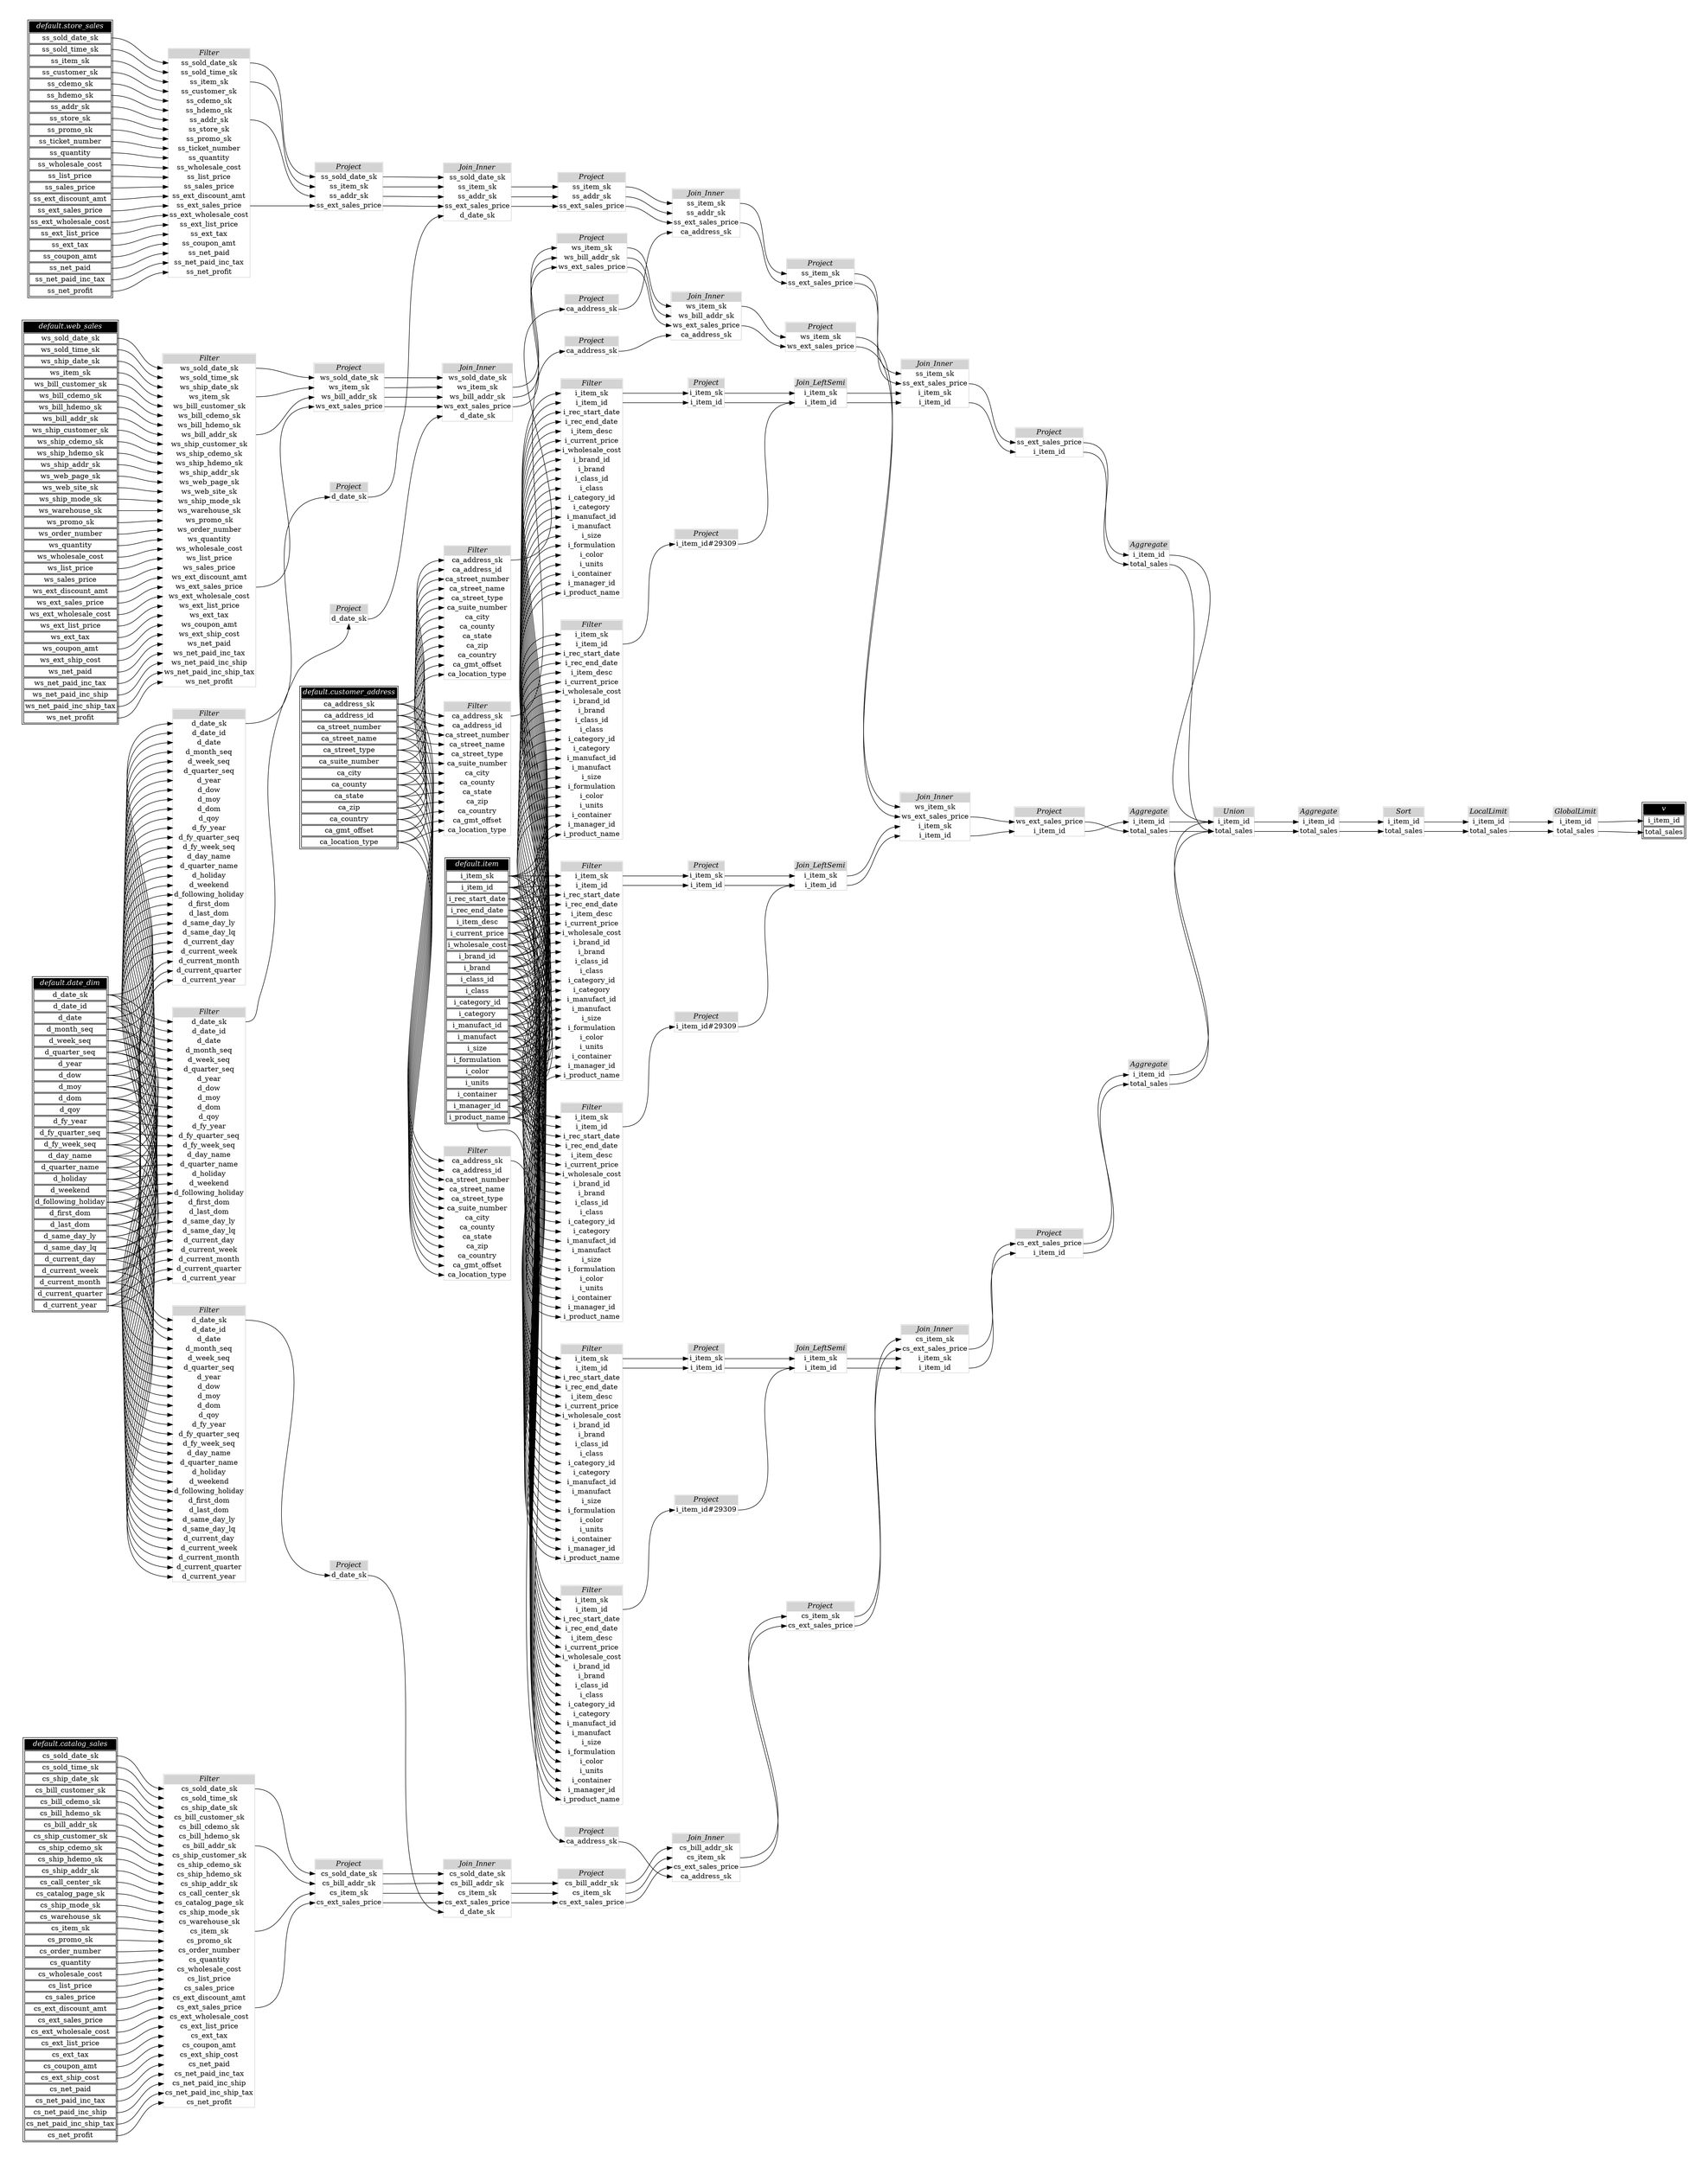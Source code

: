 // Automatically generated by TPCDSFlowTestSuite


digraph {
  graph [pad="0.5" nodesep="0.5" ranksep="1" fontname="Helvetica" rankdir=LR];
  node [shape=plaintext]

  
"Aggregate_3e6782c" [label=<
<table color="lightgray" border="1" cellborder="0" cellspacing="0">
  <tr><td bgcolor="lightgray" port="nodeName"><i>Aggregate</i></td></tr>
  <tr><td port="0">i_item_id</td></tr>
<tr><td port="1">total_sales</td></tr>
</table>>];
     

"Aggregate_5fe71e2" [label=<
<table color="lightgray" border="1" cellborder="0" cellspacing="0">
  <tr><td bgcolor="lightgray" port="nodeName"><i>Aggregate</i></td></tr>
  <tr><td port="0">i_item_id</td></tr>
<tr><td port="1">total_sales</td></tr>
</table>>];
     

"Aggregate_8492ecb" [label=<
<table color="lightgray" border="1" cellborder="0" cellspacing="0">
  <tr><td bgcolor="lightgray" port="nodeName"><i>Aggregate</i></td></tr>
  <tr><td port="0">i_item_id</td></tr>
<tr><td port="1">total_sales</td></tr>
</table>>];
     

"Aggregate_e4b1b98" [label=<
<table color="lightgray" border="1" cellborder="0" cellspacing="0">
  <tr><td bgcolor="lightgray" port="nodeName"><i>Aggregate</i></td></tr>
  <tr><td port="0">i_item_id</td></tr>
<tr><td port="1">total_sales</td></tr>
</table>>];
     

"Filter_0b232ff" [label=<
<table color="lightgray" border="1" cellborder="0" cellspacing="0">
  <tr><td bgcolor="lightgray" port="nodeName"><i>Filter</i></td></tr>
  <tr><td port="0">i_item_sk</td></tr>
<tr><td port="1">i_item_id</td></tr>
<tr><td port="2">i_rec_start_date</td></tr>
<tr><td port="3">i_rec_end_date</td></tr>
<tr><td port="4">i_item_desc</td></tr>
<tr><td port="5">i_current_price</td></tr>
<tr><td port="6">i_wholesale_cost</td></tr>
<tr><td port="7">i_brand_id</td></tr>
<tr><td port="8">i_brand</td></tr>
<tr><td port="9">i_class_id</td></tr>
<tr><td port="10">i_class</td></tr>
<tr><td port="11">i_category_id</td></tr>
<tr><td port="12">i_category</td></tr>
<tr><td port="13">i_manufact_id</td></tr>
<tr><td port="14">i_manufact</td></tr>
<tr><td port="15">i_size</td></tr>
<tr><td port="16">i_formulation</td></tr>
<tr><td port="17">i_color</td></tr>
<tr><td port="18">i_units</td></tr>
<tr><td port="19">i_container</td></tr>
<tr><td port="20">i_manager_id</td></tr>
<tr><td port="21">i_product_name</td></tr>
</table>>];
     

"Filter_340afe2" [label=<
<table color="lightgray" border="1" cellborder="0" cellspacing="0">
  <tr><td bgcolor="lightgray" port="nodeName"><i>Filter</i></td></tr>
  <tr><td port="0">ca_address_sk</td></tr>
<tr><td port="1">ca_address_id</td></tr>
<tr><td port="2">ca_street_number</td></tr>
<tr><td port="3">ca_street_name</td></tr>
<tr><td port="4">ca_street_type</td></tr>
<tr><td port="5">ca_suite_number</td></tr>
<tr><td port="6">ca_city</td></tr>
<tr><td port="7">ca_county</td></tr>
<tr><td port="8">ca_state</td></tr>
<tr><td port="9">ca_zip</td></tr>
<tr><td port="10">ca_country</td></tr>
<tr><td port="11">ca_gmt_offset</td></tr>
<tr><td port="12">ca_location_type</td></tr>
</table>>];
     

"Filter_361d083" [label=<
<table color="lightgray" border="1" cellborder="0" cellspacing="0">
  <tr><td bgcolor="lightgray" port="nodeName"><i>Filter</i></td></tr>
  <tr><td port="0">i_item_sk</td></tr>
<tr><td port="1">i_item_id</td></tr>
<tr><td port="2">i_rec_start_date</td></tr>
<tr><td port="3">i_rec_end_date</td></tr>
<tr><td port="4">i_item_desc</td></tr>
<tr><td port="5">i_current_price</td></tr>
<tr><td port="6">i_wholesale_cost</td></tr>
<tr><td port="7">i_brand_id</td></tr>
<tr><td port="8">i_brand</td></tr>
<tr><td port="9">i_class_id</td></tr>
<tr><td port="10">i_class</td></tr>
<tr><td port="11">i_category_id</td></tr>
<tr><td port="12">i_category</td></tr>
<tr><td port="13">i_manufact_id</td></tr>
<tr><td port="14">i_manufact</td></tr>
<tr><td port="15">i_size</td></tr>
<tr><td port="16">i_formulation</td></tr>
<tr><td port="17">i_color</td></tr>
<tr><td port="18">i_units</td></tr>
<tr><td port="19">i_container</td></tr>
<tr><td port="20">i_manager_id</td></tr>
<tr><td port="21">i_product_name</td></tr>
</table>>];
     

"Filter_3723d93" [label=<
<table color="lightgray" border="1" cellborder="0" cellspacing="0">
  <tr><td bgcolor="lightgray" port="nodeName"><i>Filter</i></td></tr>
  <tr><td port="0">d_date_sk</td></tr>
<tr><td port="1">d_date_id</td></tr>
<tr><td port="2">d_date</td></tr>
<tr><td port="3">d_month_seq</td></tr>
<tr><td port="4">d_week_seq</td></tr>
<tr><td port="5">d_quarter_seq</td></tr>
<tr><td port="6">d_year</td></tr>
<tr><td port="7">d_dow</td></tr>
<tr><td port="8">d_moy</td></tr>
<tr><td port="9">d_dom</td></tr>
<tr><td port="10">d_qoy</td></tr>
<tr><td port="11">d_fy_year</td></tr>
<tr><td port="12">d_fy_quarter_seq</td></tr>
<tr><td port="13">d_fy_week_seq</td></tr>
<tr><td port="14">d_day_name</td></tr>
<tr><td port="15">d_quarter_name</td></tr>
<tr><td port="16">d_holiday</td></tr>
<tr><td port="17">d_weekend</td></tr>
<tr><td port="18">d_following_holiday</td></tr>
<tr><td port="19">d_first_dom</td></tr>
<tr><td port="20">d_last_dom</td></tr>
<tr><td port="21">d_same_day_ly</td></tr>
<tr><td port="22">d_same_day_lq</td></tr>
<tr><td port="23">d_current_day</td></tr>
<tr><td port="24">d_current_week</td></tr>
<tr><td port="25">d_current_month</td></tr>
<tr><td port="26">d_current_quarter</td></tr>
<tr><td port="27">d_current_year</td></tr>
</table>>];
     

"Filter_501f254" [label=<
<table color="lightgray" border="1" cellborder="0" cellspacing="0">
  <tr><td bgcolor="lightgray" port="nodeName"><i>Filter</i></td></tr>
  <tr><td port="0">ws_sold_date_sk</td></tr>
<tr><td port="1">ws_sold_time_sk</td></tr>
<tr><td port="2">ws_ship_date_sk</td></tr>
<tr><td port="3">ws_item_sk</td></tr>
<tr><td port="4">ws_bill_customer_sk</td></tr>
<tr><td port="5">ws_bill_cdemo_sk</td></tr>
<tr><td port="6">ws_bill_hdemo_sk</td></tr>
<tr><td port="7">ws_bill_addr_sk</td></tr>
<tr><td port="8">ws_ship_customer_sk</td></tr>
<tr><td port="9">ws_ship_cdemo_sk</td></tr>
<tr><td port="10">ws_ship_hdemo_sk</td></tr>
<tr><td port="11">ws_ship_addr_sk</td></tr>
<tr><td port="12">ws_web_page_sk</td></tr>
<tr><td port="13">ws_web_site_sk</td></tr>
<tr><td port="14">ws_ship_mode_sk</td></tr>
<tr><td port="15">ws_warehouse_sk</td></tr>
<tr><td port="16">ws_promo_sk</td></tr>
<tr><td port="17">ws_order_number</td></tr>
<tr><td port="18">ws_quantity</td></tr>
<tr><td port="19">ws_wholesale_cost</td></tr>
<tr><td port="20">ws_list_price</td></tr>
<tr><td port="21">ws_sales_price</td></tr>
<tr><td port="22">ws_ext_discount_amt</td></tr>
<tr><td port="23">ws_ext_sales_price</td></tr>
<tr><td port="24">ws_ext_wholesale_cost</td></tr>
<tr><td port="25">ws_ext_list_price</td></tr>
<tr><td port="26">ws_ext_tax</td></tr>
<tr><td port="27">ws_coupon_amt</td></tr>
<tr><td port="28">ws_ext_ship_cost</td></tr>
<tr><td port="29">ws_net_paid</td></tr>
<tr><td port="30">ws_net_paid_inc_tax</td></tr>
<tr><td port="31">ws_net_paid_inc_ship</td></tr>
<tr><td port="32">ws_net_paid_inc_ship_tax</td></tr>
<tr><td port="33">ws_net_profit</td></tr>
</table>>];
     

"Filter_5dfa9bc" [label=<
<table color="lightgray" border="1" cellborder="0" cellspacing="0">
  <tr><td bgcolor="lightgray" port="nodeName"><i>Filter</i></td></tr>
  <tr><td port="0">i_item_sk</td></tr>
<tr><td port="1">i_item_id</td></tr>
<tr><td port="2">i_rec_start_date</td></tr>
<tr><td port="3">i_rec_end_date</td></tr>
<tr><td port="4">i_item_desc</td></tr>
<tr><td port="5">i_current_price</td></tr>
<tr><td port="6">i_wholesale_cost</td></tr>
<tr><td port="7">i_brand_id</td></tr>
<tr><td port="8">i_brand</td></tr>
<tr><td port="9">i_class_id</td></tr>
<tr><td port="10">i_class</td></tr>
<tr><td port="11">i_category_id</td></tr>
<tr><td port="12">i_category</td></tr>
<tr><td port="13">i_manufact_id</td></tr>
<tr><td port="14">i_manufact</td></tr>
<tr><td port="15">i_size</td></tr>
<tr><td port="16">i_formulation</td></tr>
<tr><td port="17">i_color</td></tr>
<tr><td port="18">i_units</td></tr>
<tr><td port="19">i_container</td></tr>
<tr><td port="20">i_manager_id</td></tr>
<tr><td port="21">i_product_name</td></tr>
</table>>];
     

"Filter_76ac7cc" [label=<
<table color="lightgray" border="1" cellborder="0" cellspacing="0">
  <tr><td bgcolor="lightgray" port="nodeName"><i>Filter</i></td></tr>
  <tr><td port="0">i_item_sk</td></tr>
<tr><td port="1">i_item_id</td></tr>
<tr><td port="2">i_rec_start_date</td></tr>
<tr><td port="3">i_rec_end_date</td></tr>
<tr><td port="4">i_item_desc</td></tr>
<tr><td port="5">i_current_price</td></tr>
<tr><td port="6">i_wholesale_cost</td></tr>
<tr><td port="7">i_brand_id</td></tr>
<tr><td port="8">i_brand</td></tr>
<tr><td port="9">i_class_id</td></tr>
<tr><td port="10">i_class</td></tr>
<tr><td port="11">i_category_id</td></tr>
<tr><td port="12">i_category</td></tr>
<tr><td port="13">i_manufact_id</td></tr>
<tr><td port="14">i_manufact</td></tr>
<tr><td port="15">i_size</td></tr>
<tr><td port="16">i_formulation</td></tr>
<tr><td port="17">i_color</td></tr>
<tr><td port="18">i_units</td></tr>
<tr><td port="19">i_container</td></tr>
<tr><td port="20">i_manager_id</td></tr>
<tr><td port="21">i_product_name</td></tr>
</table>>];
     

"Filter_8d9fb6b" [label=<
<table color="lightgray" border="1" cellborder="0" cellspacing="0">
  <tr><td bgcolor="lightgray" port="nodeName"><i>Filter</i></td></tr>
  <tr><td port="0">i_item_sk</td></tr>
<tr><td port="1">i_item_id</td></tr>
<tr><td port="2">i_rec_start_date</td></tr>
<tr><td port="3">i_rec_end_date</td></tr>
<tr><td port="4">i_item_desc</td></tr>
<tr><td port="5">i_current_price</td></tr>
<tr><td port="6">i_wholesale_cost</td></tr>
<tr><td port="7">i_brand_id</td></tr>
<tr><td port="8">i_brand</td></tr>
<tr><td port="9">i_class_id</td></tr>
<tr><td port="10">i_class</td></tr>
<tr><td port="11">i_category_id</td></tr>
<tr><td port="12">i_category</td></tr>
<tr><td port="13">i_manufact_id</td></tr>
<tr><td port="14">i_manufact</td></tr>
<tr><td port="15">i_size</td></tr>
<tr><td port="16">i_formulation</td></tr>
<tr><td port="17">i_color</td></tr>
<tr><td port="18">i_units</td></tr>
<tr><td port="19">i_container</td></tr>
<tr><td port="20">i_manager_id</td></tr>
<tr><td port="21">i_product_name</td></tr>
</table>>];
     

"Filter_973b875" [label=<
<table color="lightgray" border="1" cellborder="0" cellspacing="0">
  <tr><td bgcolor="lightgray" port="nodeName"><i>Filter</i></td></tr>
  <tr><td port="0">ca_address_sk</td></tr>
<tr><td port="1">ca_address_id</td></tr>
<tr><td port="2">ca_street_number</td></tr>
<tr><td port="3">ca_street_name</td></tr>
<tr><td port="4">ca_street_type</td></tr>
<tr><td port="5">ca_suite_number</td></tr>
<tr><td port="6">ca_city</td></tr>
<tr><td port="7">ca_county</td></tr>
<tr><td port="8">ca_state</td></tr>
<tr><td port="9">ca_zip</td></tr>
<tr><td port="10">ca_country</td></tr>
<tr><td port="11">ca_gmt_offset</td></tr>
<tr><td port="12">ca_location_type</td></tr>
</table>>];
     

"Filter_af44248" [label=<
<table color="lightgray" border="1" cellborder="0" cellspacing="0">
  <tr><td bgcolor="lightgray" port="nodeName"><i>Filter</i></td></tr>
  <tr><td port="0">ss_sold_date_sk</td></tr>
<tr><td port="1">ss_sold_time_sk</td></tr>
<tr><td port="2">ss_item_sk</td></tr>
<tr><td port="3">ss_customer_sk</td></tr>
<tr><td port="4">ss_cdemo_sk</td></tr>
<tr><td port="5">ss_hdemo_sk</td></tr>
<tr><td port="6">ss_addr_sk</td></tr>
<tr><td port="7">ss_store_sk</td></tr>
<tr><td port="8">ss_promo_sk</td></tr>
<tr><td port="9">ss_ticket_number</td></tr>
<tr><td port="10">ss_quantity</td></tr>
<tr><td port="11">ss_wholesale_cost</td></tr>
<tr><td port="12">ss_list_price</td></tr>
<tr><td port="13">ss_sales_price</td></tr>
<tr><td port="14">ss_ext_discount_amt</td></tr>
<tr><td port="15">ss_ext_sales_price</td></tr>
<tr><td port="16">ss_ext_wholesale_cost</td></tr>
<tr><td port="17">ss_ext_list_price</td></tr>
<tr><td port="18">ss_ext_tax</td></tr>
<tr><td port="19">ss_coupon_amt</td></tr>
<tr><td port="20">ss_net_paid</td></tr>
<tr><td port="21">ss_net_paid_inc_tax</td></tr>
<tr><td port="22">ss_net_profit</td></tr>
</table>>];
     

"Filter_b1cf0d9" [label=<
<table color="lightgray" border="1" cellborder="0" cellspacing="0">
  <tr><td bgcolor="lightgray" port="nodeName"><i>Filter</i></td></tr>
  <tr><td port="0">cs_sold_date_sk</td></tr>
<tr><td port="1">cs_sold_time_sk</td></tr>
<tr><td port="2">cs_ship_date_sk</td></tr>
<tr><td port="3">cs_bill_customer_sk</td></tr>
<tr><td port="4">cs_bill_cdemo_sk</td></tr>
<tr><td port="5">cs_bill_hdemo_sk</td></tr>
<tr><td port="6">cs_bill_addr_sk</td></tr>
<tr><td port="7">cs_ship_customer_sk</td></tr>
<tr><td port="8">cs_ship_cdemo_sk</td></tr>
<tr><td port="9">cs_ship_hdemo_sk</td></tr>
<tr><td port="10">cs_ship_addr_sk</td></tr>
<tr><td port="11">cs_call_center_sk</td></tr>
<tr><td port="12">cs_catalog_page_sk</td></tr>
<tr><td port="13">cs_ship_mode_sk</td></tr>
<tr><td port="14">cs_warehouse_sk</td></tr>
<tr><td port="15">cs_item_sk</td></tr>
<tr><td port="16">cs_promo_sk</td></tr>
<tr><td port="17">cs_order_number</td></tr>
<tr><td port="18">cs_quantity</td></tr>
<tr><td port="19">cs_wholesale_cost</td></tr>
<tr><td port="20">cs_list_price</td></tr>
<tr><td port="21">cs_sales_price</td></tr>
<tr><td port="22">cs_ext_discount_amt</td></tr>
<tr><td port="23">cs_ext_sales_price</td></tr>
<tr><td port="24">cs_ext_wholesale_cost</td></tr>
<tr><td port="25">cs_ext_list_price</td></tr>
<tr><td port="26">cs_ext_tax</td></tr>
<tr><td port="27">cs_coupon_amt</td></tr>
<tr><td port="28">cs_ext_ship_cost</td></tr>
<tr><td port="29">cs_net_paid</td></tr>
<tr><td port="30">cs_net_paid_inc_tax</td></tr>
<tr><td port="31">cs_net_paid_inc_ship</td></tr>
<tr><td port="32">cs_net_paid_inc_ship_tax</td></tr>
<tr><td port="33">cs_net_profit</td></tr>
</table>>];
     

"Filter_b4eff20" [label=<
<table color="lightgray" border="1" cellborder="0" cellspacing="0">
  <tr><td bgcolor="lightgray" port="nodeName"><i>Filter</i></td></tr>
  <tr><td port="0">d_date_sk</td></tr>
<tr><td port="1">d_date_id</td></tr>
<tr><td port="2">d_date</td></tr>
<tr><td port="3">d_month_seq</td></tr>
<tr><td port="4">d_week_seq</td></tr>
<tr><td port="5">d_quarter_seq</td></tr>
<tr><td port="6">d_year</td></tr>
<tr><td port="7">d_dow</td></tr>
<tr><td port="8">d_moy</td></tr>
<tr><td port="9">d_dom</td></tr>
<tr><td port="10">d_qoy</td></tr>
<tr><td port="11">d_fy_year</td></tr>
<tr><td port="12">d_fy_quarter_seq</td></tr>
<tr><td port="13">d_fy_week_seq</td></tr>
<tr><td port="14">d_day_name</td></tr>
<tr><td port="15">d_quarter_name</td></tr>
<tr><td port="16">d_holiday</td></tr>
<tr><td port="17">d_weekend</td></tr>
<tr><td port="18">d_following_holiday</td></tr>
<tr><td port="19">d_first_dom</td></tr>
<tr><td port="20">d_last_dom</td></tr>
<tr><td port="21">d_same_day_ly</td></tr>
<tr><td port="22">d_same_day_lq</td></tr>
<tr><td port="23">d_current_day</td></tr>
<tr><td port="24">d_current_week</td></tr>
<tr><td port="25">d_current_month</td></tr>
<tr><td port="26">d_current_quarter</td></tr>
<tr><td port="27">d_current_year</td></tr>
</table>>];
     

"Filter_bea75a8" [label=<
<table color="lightgray" border="1" cellborder="0" cellspacing="0">
  <tr><td bgcolor="lightgray" port="nodeName"><i>Filter</i></td></tr>
  <tr><td port="0">d_date_sk</td></tr>
<tr><td port="1">d_date_id</td></tr>
<tr><td port="2">d_date</td></tr>
<tr><td port="3">d_month_seq</td></tr>
<tr><td port="4">d_week_seq</td></tr>
<tr><td port="5">d_quarter_seq</td></tr>
<tr><td port="6">d_year</td></tr>
<tr><td port="7">d_dow</td></tr>
<tr><td port="8">d_moy</td></tr>
<tr><td port="9">d_dom</td></tr>
<tr><td port="10">d_qoy</td></tr>
<tr><td port="11">d_fy_year</td></tr>
<tr><td port="12">d_fy_quarter_seq</td></tr>
<tr><td port="13">d_fy_week_seq</td></tr>
<tr><td port="14">d_day_name</td></tr>
<tr><td port="15">d_quarter_name</td></tr>
<tr><td port="16">d_holiday</td></tr>
<tr><td port="17">d_weekend</td></tr>
<tr><td port="18">d_following_holiday</td></tr>
<tr><td port="19">d_first_dom</td></tr>
<tr><td port="20">d_last_dom</td></tr>
<tr><td port="21">d_same_day_ly</td></tr>
<tr><td port="22">d_same_day_lq</td></tr>
<tr><td port="23">d_current_day</td></tr>
<tr><td port="24">d_current_week</td></tr>
<tr><td port="25">d_current_month</td></tr>
<tr><td port="26">d_current_quarter</td></tr>
<tr><td port="27">d_current_year</td></tr>
</table>>];
     

"Filter_c57c016" [label=<
<table color="lightgray" border="1" cellborder="0" cellspacing="0">
  <tr><td bgcolor="lightgray" port="nodeName"><i>Filter</i></td></tr>
  <tr><td port="0">ca_address_sk</td></tr>
<tr><td port="1">ca_address_id</td></tr>
<tr><td port="2">ca_street_number</td></tr>
<tr><td port="3">ca_street_name</td></tr>
<tr><td port="4">ca_street_type</td></tr>
<tr><td port="5">ca_suite_number</td></tr>
<tr><td port="6">ca_city</td></tr>
<tr><td port="7">ca_county</td></tr>
<tr><td port="8">ca_state</td></tr>
<tr><td port="9">ca_zip</td></tr>
<tr><td port="10">ca_country</td></tr>
<tr><td port="11">ca_gmt_offset</td></tr>
<tr><td port="12">ca_location_type</td></tr>
</table>>];
     

"Filter_f964a7c" [label=<
<table color="lightgray" border="1" cellborder="0" cellspacing="0">
  <tr><td bgcolor="lightgray" port="nodeName"><i>Filter</i></td></tr>
  <tr><td port="0">i_item_sk</td></tr>
<tr><td port="1">i_item_id</td></tr>
<tr><td port="2">i_rec_start_date</td></tr>
<tr><td port="3">i_rec_end_date</td></tr>
<tr><td port="4">i_item_desc</td></tr>
<tr><td port="5">i_current_price</td></tr>
<tr><td port="6">i_wholesale_cost</td></tr>
<tr><td port="7">i_brand_id</td></tr>
<tr><td port="8">i_brand</td></tr>
<tr><td port="9">i_class_id</td></tr>
<tr><td port="10">i_class</td></tr>
<tr><td port="11">i_category_id</td></tr>
<tr><td port="12">i_category</td></tr>
<tr><td port="13">i_manufact_id</td></tr>
<tr><td port="14">i_manufact</td></tr>
<tr><td port="15">i_size</td></tr>
<tr><td port="16">i_formulation</td></tr>
<tr><td port="17">i_color</td></tr>
<tr><td port="18">i_units</td></tr>
<tr><td port="19">i_container</td></tr>
<tr><td port="20">i_manager_id</td></tr>
<tr><td port="21">i_product_name</td></tr>
</table>>];
     

"GlobalLimit_5aeacba" [label=<
<table color="lightgray" border="1" cellborder="0" cellspacing="0">
  <tr><td bgcolor="lightgray" port="nodeName"><i>GlobalLimit</i></td></tr>
  <tr><td port="0">i_item_id</td></tr>
<tr><td port="1">total_sales</td></tr>
</table>>];
     

"Join_Inner_2c212dd" [label=<
<table color="lightgray" border="1" cellborder="0" cellspacing="0">
  <tr><td bgcolor="lightgray" port="nodeName"><i>Join_Inner</i></td></tr>
  <tr><td port="0">cs_item_sk</td></tr>
<tr><td port="1">cs_ext_sales_price</td></tr>
<tr><td port="2">i_item_sk</td></tr>
<tr><td port="3">i_item_id</td></tr>
</table>>];
     

"Join_Inner_37515ba" [label=<
<table color="lightgray" border="1" cellborder="0" cellspacing="0">
  <tr><td bgcolor="lightgray" port="nodeName"><i>Join_Inner</i></td></tr>
  <tr><td port="0">ss_item_sk</td></tr>
<tr><td port="1">ss_addr_sk</td></tr>
<tr><td port="2">ss_ext_sales_price</td></tr>
<tr><td port="3">ca_address_sk</td></tr>
</table>>];
     

"Join_Inner_50b1722" [label=<
<table color="lightgray" border="1" cellborder="0" cellspacing="0">
  <tr><td bgcolor="lightgray" port="nodeName"><i>Join_Inner</i></td></tr>
  <tr><td port="0">ws_item_sk</td></tr>
<tr><td port="1">ws_bill_addr_sk</td></tr>
<tr><td port="2">ws_ext_sales_price</td></tr>
<tr><td port="3">ca_address_sk</td></tr>
</table>>];
     

"Join_Inner_87d19c5" [label=<
<table color="lightgray" border="1" cellborder="0" cellspacing="0">
  <tr><td bgcolor="lightgray" port="nodeName"><i>Join_Inner</i></td></tr>
  <tr><td port="0">ss_sold_date_sk</td></tr>
<tr><td port="1">ss_item_sk</td></tr>
<tr><td port="2">ss_addr_sk</td></tr>
<tr><td port="3">ss_ext_sales_price</td></tr>
<tr><td port="4">d_date_sk</td></tr>
</table>>];
     

"Join_Inner_89daf95" [label=<
<table color="lightgray" border="1" cellborder="0" cellspacing="0">
  <tr><td bgcolor="lightgray" port="nodeName"><i>Join_Inner</i></td></tr>
  <tr><td port="0">cs_bill_addr_sk</td></tr>
<tr><td port="1">cs_item_sk</td></tr>
<tr><td port="2">cs_ext_sales_price</td></tr>
<tr><td port="3">ca_address_sk</td></tr>
</table>>];
     

"Join_Inner_a818f66" [label=<
<table color="lightgray" border="1" cellborder="0" cellspacing="0">
  <tr><td bgcolor="lightgray" port="nodeName"><i>Join_Inner</i></td></tr>
  <tr><td port="0">ss_item_sk</td></tr>
<tr><td port="1">ss_ext_sales_price</td></tr>
<tr><td port="2">i_item_sk</td></tr>
<tr><td port="3">i_item_id</td></tr>
</table>>];
     

"Join_Inner_b42e6ad" [label=<
<table color="lightgray" border="1" cellborder="0" cellspacing="0">
  <tr><td bgcolor="lightgray" port="nodeName"><i>Join_Inner</i></td></tr>
  <tr><td port="0">ws_item_sk</td></tr>
<tr><td port="1">ws_ext_sales_price</td></tr>
<tr><td port="2">i_item_sk</td></tr>
<tr><td port="3">i_item_id</td></tr>
</table>>];
     

"Join_Inner_df7e879" [label=<
<table color="lightgray" border="1" cellborder="0" cellspacing="0">
  <tr><td bgcolor="lightgray" port="nodeName"><i>Join_Inner</i></td></tr>
  <tr><td port="0">cs_sold_date_sk</td></tr>
<tr><td port="1">cs_bill_addr_sk</td></tr>
<tr><td port="2">cs_item_sk</td></tr>
<tr><td port="3">cs_ext_sales_price</td></tr>
<tr><td port="4">d_date_sk</td></tr>
</table>>];
     

"Join_Inner_fb43cd7" [label=<
<table color="lightgray" border="1" cellborder="0" cellspacing="0">
  <tr><td bgcolor="lightgray" port="nodeName"><i>Join_Inner</i></td></tr>
  <tr><td port="0">ws_sold_date_sk</td></tr>
<tr><td port="1">ws_item_sk</td></tr>
<tr><td port="2">ws_bill_addr_sk</td></tr>
<tr><td port="3">ws_ext_sales_price</td></tr>
<tr><td port="4">d_date_sk</td></tr>
</table>>];
     

"Join_LeftSemi_74d244a" [label=<
<table color="lightgray" border="1" cellborder="0" cellspacing="0">
  <tr><td bgcolor="lightgray" port="nodeName"><i>Join_LeftSemi</i></td></tr>
  <tr><td port="0">i_item_sk</td></tr>
<tr><td port="1">i_item_id</td></tr>
</table>>];
     

"Join_LeftSemi_c33e918" [label=<
<table color="lightgray" border="1" cellborder="0" cellspacing="0">
  <tr><td bgcolor="lightgray" port="nodeName"><i>Join_LeftSemi</i></td></tr>
  <tr><td port="0">i_item_sk</td></tr>
<tr><td port="1">i_item_id</td></tr>
</table>>];
     

"Join_LeftSemi_d36687c" [label=<
<table color="lightgray" border="1" cellborder="0" cellspacing="0">
  <tr><td bgcolor="lightgray" port="nodeName"><i>Join_LeftSemi</i></td></tr>
  <tr><td port="0">i_item_sk</td></tr>
<tr><td port="1">i_item_id</td></tr>
</table>>];
     

"LocalLimit_8727c8f" [label=<
<table color="lightgray" border="1" cellborder="0" cellspacing="0">
  <tr><td bgcolor="lightgray" port="nodeName"><i>LocalLimit</i></td></tr>
  <tr><td port="0">i_item_id</td></tr>
<tr><td port="1">total_sales</td></tr>
</table>>];
     

"Project_11d5181" [label=<
<table color="lightgray" border="1" cellborder="0" cellspacing="0">
  <tr><td bgcolor="lightgray" port="nodeName"><i>Project</i></td></tr>
  <tr><td port="0">ca_address_sk</td></tr>
</table>>];
     

"Project_17fb0a9" [label=<
<table color="lightgray" border="1" cellborder="0" cellspacing="0">
  <tr><td bgcolor="lightgray" port="nodeName"><i>Project</i></td></tr>
  <tr><td port="0">cs_ext_sales_price</td></tr>
<tr><td port="1">i_item_id</td></tr>
</table>>];
     

"Project_1f3789d" [label=<
<table color="lightgray" border="1" cellborder="0" cellspacing="0">
  <tr><td bgcolor="lightgray" port="nodeName"><i>Project</i></td></tr>
  <tr><td port="0">ws_ext_sales_price</td></tr>
<tr><td port="1">i_item_id</td></tr>
</table>>];
     

"Project_2d2911c" [label=<
<table color="lightgray" border="1" cellborder="0" cellspacing="0">
  <tr><td bgcolor="lightgray" port="nodeName"><i>Project</i></td></tr>
  <tr><td port="0">i_item_sk</td></tr>
<tr><td port="1">i_item_id</td></tr>
</table>>];
     

"Project_2e7ca23" [label=<
<table color="lightgray" border="1" cellborder="0" cellspacing="0">
  <tr><td bgcolor="lightgray" port="nodeName"><i>Project</i></td></tr>
  <tr><td port="0">i_item_sk</td></tr>
<tr><td port="1">i_item_id</td></tr>
</table>>];
     

"Project_3de1db2" [label=<
<table color="lightgray" border="1" cellborder="0" cellspacing="0">
  <tr><td bgcolor="lightgray" port="nodeName"><i>Project</i></td></tr>
  <tr><td port="0">d_date_sk</td></tr>
</table>>];
     

"Project_48ea4d6" [label=<
<table color="lightgray" border="1" cellborder="0" cellspacing="0">
  <tr><td bgcolor="lightgray" port="nodeName"><i>Project</i></td></tr>
  <tr><td port="0">i_item_id#29309</td></tr>
</table>>];
     

"Project_510a4cc" [label=<
<table color="lightgray" border="1" cellborder="0" cellspacing="0">
  <tr><td bgcolor="lightgray" port="nodeName"><i>Project</i></td></tr>
  <tr><td port="0">cs_item_sk</td></tr>
<tr><td port="1">cs_ext_sales_price</td></tr>
</table>>];
     

"Project_77fa04e" [label=<
<table color="lightgray" border="1" cellborder="0" cellspacing="0">
  <tr><td bgcolor="lightgray" port="nodeName"><i>Project</i></td></tr>
  <tr><td port="0">ss_item_sk</td></tr>
<tr><td port="1">ss_ext_sales_price</td></tr>
</table>>];
     

"Project_82a1b73" [label=<
<table color="lightgray" border="1" cellborder="0" cellspacing="0">
  <tr><td bgcolor="lightgray" port="nodeName"><i>Project</i></td></tr>
  <tr><td port="0">ws_item_sk</td></tr>
<tr><td port="1">ws_bill_addr_sk</td></tr>
<tr><td port="2">ws_ext_sales_price</td></tr>
</table>>];
     

"Project_8c4f934" [label=<
<table color="lightgray" border="1" cellborder="0" cellspacing="0">
  <tr><td bgcolor="lightgray" port="nodeName"><i>Project</i></td></tr>
  <tr><td port="0">cs_sold_date_sk</td></tr>
<tr><td port="1">cs_bill_addr_sk</td></tr>
<tr><td port="2">cs_item_sk</td></tr>
<tr><td port="3">cs_ext_sales_price</td></tr>
</table>>];
     

"Project_8fb5b4e" [label=<
<table color="lightgray" border="1" cellborder="0" cellspacing="0">
  <tr><td bgcolor="lightgray" port="nodeName"><i>Project</i></td></tr>
  <tr><td port="0">ca_address_sk</td></tr>
</table>>];
     

"Project_9c147ed" [label=<
<table color="lightgray" border="1" cellborder="0" cellspacing="0">
  <tr><td bgcolor="lightgray" port="nodeName"><i>Project</i></td></tr>
  <tr><td port="0">i_item_sk</td></tr>
<tr><td port="1">i_item_id</td></tr>
</table>>];
     

"Project_a7f4ad0" [label=<
<table color="lightgray" border="1" cellborder="0" cellspacing="0">
  <tr><td bgcolor="lightgray" port="nodeName"><i>Project</i></td></tr>
  <tr><td port="0">i_item_id#29309</td></tr>
</table>>];
     

"Project_aa9cf65" [label=<
<table color="lightgray" border="1" cellborder="0" cellspacing="0">
  <tr><td bgcolor="lightgray" port="nodeName"><i>Project</i></td></tr>
  <tr><td port="0">i_item_id#29309</td></tr>
</table>>];
     

"Project_b0d9785" [label=<
<table color="lightgray" border="1" cellborder="0" cellspacing="0">
  <tr><td bgcolor="lightgray" port="nodeName"><i>Project</i></td></tr>
  <tr><td port="0">ws_sold_date_sk</td></tr>
<tr><td port="1">ws_item_sk</td></tr>
<tr><td port="2">ws_bill_addr_sk</td></tr>
<tr><td port="3">ws_ext_sales_price</td></tr>
</table>>];
     

"Project_c531f70" [label=<
<table color="lightgray" border="1" cellborder="0" cellspacing="0">
  <tr><td bgcolor="lightgray" port="nodeName"><i>Project</i></td></tr>
  <tr><td port="0">ss_ext_sales_price</td></tr>
<tr><td port="1">i_item_id</td></tr>
</table>>];
     

"Project_c8c1006" [label=<
<table color="lightgray" border="1" cellborder="0" cellspacing="0">
  <tr><td bgcolor="lightgray" port="nodeName"><i>Project</i></td></tr>
  <tr><td port="0">ss_item_sk</td></tr>
<tr><td port="1">ss_addr_sk</td></tr>
<tr><td port="2">ss_ext_sales_price</td></tr>
</table>>];
     

"Project_d6a4764" [label=<
<table color="lightgray" border="1" cellborder="0" cellspacing="0">
  <tr><td bgcolor="lightgray" port="nodeName"><i>Project</i></td></tr>
  <tr><td port="0">cs_bill_addr_sk</td></tr>
<tr><td port="1">cs_item_sk</td></tr>
<tr><td port="2">cs_ext_sales_price</td></tr>
</table>>];
     

"Project_e1f6801" [label=<
<table color="lightgray" border="1" cellborder="0" cellspacing="0">
  <tr><td bgcolor="lightgray" port="nodeName"><i>Project</i></td></tr>
  <tr><td port="0">ws_item_sk</td></tr>
<tr><td port="1">ws_ext_sales_price</td></tr>
</table>>];
     

"Project_e720acc" [label=<
<table color="lightgray" border="1" cellborder="0" cellspacing="0">
  <tr><td bgcolor="lightgray" port="nodeName"><i>Project</i></td></tr>
  <tr><td port="0">d_date_sk</td></tr>
</table>>];
     

"Project_eb9d470" [label=<
<table color="lightgray" border="1" cellborder="0" cellspacing="0">
  <tr><td bgcolor="lightgray" port="nodeName"><i>Project</i></td></tr>
  <tr><td port="0">ca_address_sk</td></tr>
</table>>];
     

"Project_f0767b6" [label=<
<table color="lightgray" border="1" cellborder="0" cellspacing="0">
  <tr><td bgcolor="lightgray" port="nodeName"><i>Project</i></td></tr>
  <tr><td port="0">ss_sold_date_sk</td></tr>
<tr><td port="1">ss_item_sk</td></tr>
<tr><td port="2">ss_addr_sk</td></tr>
<tr><td port="3">ss_ext_sales_price</td></tr>
</table>>];
     

"Project_f40ea3e" [label=<
<table color="lightgray" border="1" cellborder="0" cellspacing="0">
  <tr><td bgcolor="lightgray" port="nodeName"><i>Project</i></td></tr>
  <tr><td port="0">d_date_sk</td></tr>
</table>>];
     

"Sort_73373e5" [label=<
<table color="lightgray" border="1" cellborder="0" cellspacing="0">
  <tr><td bgcolor="lightgray" port="nodeName"><i>Sort</i></td></tr>
  <tr><td port="0">i_item_id</td></tr>
<tr><td port="1">total_sales</td></tr>
</table>>];
     

"Union_0593931" [label=<
<table color="lightgray" border="1" cellborder="0" cellspacing="0">
  <tr><td bgcolor="lightgray" port="nodeName"><i>Union</i></td></tr>
  <tr><td port="0">i_item_id</td></tr>
<tr><td port="1">total_sales</td></tr>
</table>>];
     

"default.catalog_sales" [color="black" label=<
<table>
  <tr><td bgcolor="black" port="nodeName"><i><font color="white">default.catalog_sales</font></i></td></tr>
  <tr><td port="0">cs_sold_date_sk</td></tr>
<tr><td port="1">cs_sold_time_sk</td></tr>
<tr><td port="2">cs_ship_date_sk</td></tr>
<tr><td port="3">cs_bill_customer_sk</td></tr>
<tr><td port="4">cs_bill_cdemo_sk</td></tr>
<tr><td port="5">cs_bill_hdemo_sk</td></tr>
<tr><td port="6">cs_bill_addr_sk</td></tr>
<tr><td port="7">cs_ship_customer_sk</td></tr>
<tr><td port="8">cs_ship_cdemo_sk</td></tr>
<tr><td port="9">cs_ship_hdemo_sk</td></tr>
<tr><td port="10">cs_ship_addr_sk</td></tr>
<tr><td port="11">cs_call_center_sk</td></tr>
<tr><td port="12">cs_catalog_page_sk</td></tr>
<tr><td port="13">cs_ship_mode_sk</td></tr>
<tr><td port="14">cs_warehouse_sk</td></tr>
<tr><td port="15">cs_item_sk</td></tr>
<tr><td port="16">cs_promo_sk</td></tr>
<tr><td port="17">cs_order_number</td></tr>
<tr><td port="18">cs_quantity</td></tr>
<tr><td port="19">cs_wholesale_cost</td></tr>
<tr><td port="20">cs_list_price</td></tr>
<tr><td port="21">cs_sales_price</td></tr>
<tr><td port="22">cs_ext_discount_amt</td></tr>
<tr><td port="23">cs_ext_sales_price</td></tr>
<tr><td port="24">cs_ext_wholesale_cost</td></tr>
<tr><td port="25">cs_ext_list_price</td></tr>
<tr><td port="26">cs_ext_tax</td></tr>
<tr><td port="27">cs_coupon_amt</td></tr>
<tr><td port="28">cs_ext_ship_cost</td></tr>
<tr><td port="29">cs_net_paid</td></tr>
<tr><td port="30">cs_net_paid_inc_tax</td></tr>
<tr><td port="31">cs_net_paid_inc_ship</td></tr>
<tr><td port="32">cs_net_paid_inc_ship_tax</td></tr>
<tr><td port="33">cs_net_profit</td></tr>
</table>>];
     

"default.customer_address" [color="black" label=<
<table>
  <tr><td bgcolor="black" port="nodeName"><i><font color="white">default.customer_address</font></i></td></tr>
  <tr><td port="0">ca_address_sk</td></tr>
<tr><td port="1">ca_address_id</td></tr>
<tr><td port="2">ca_street_number</td></tr>
<tr><td port="3">ca_street_name</td></tr>
<tr><td port="4">ca_street_type</td></tr>
<tr><td port="5">ca_suite_number</td></tr>
<tr><td port="6">ca_city</td></tr>
<tr><td port="7">ca_county</td></tr>
<tr><td port="8">ca_state</td></tr>
<tr><td port="9">ca_zip</td></tr>
<tr><td port="10">ca_country</td></tr>
<tr><td port="11">ca_gmt_offset</td></tr>
<tr><td port="12">ca_location_type</td></tr>
</table>>];
     

"default.date_dim" [color="black" label=<
<table>
  <tr><td bgcolor="black" port="nodeName"><i><font color="white">default.date_dim</font></i></td></tr>
  <tr><td port="0">d_date_sk</td></tr>
<tr><td port="1">d_date_id</td></tr>
<tr><td port="2">d_date</td></tr>
<tr><td port="3">d_month_seq</td></tr>
<tr><td port="4">d_week_seq</td></tr>
<tr><td port="5">d_quarter_seq</td></tr>
<tr><td port="6">d_year</td></tr>
<tr><td port="7">d_dow</td></tr>
<tr><td port="8">d_moy</td></tr>
<tr><td port="9">d_dom</td></tr>
<tr><td port="10">d_qoy</td></tr>
<tr><td port="11">d_fy_year</td></tr>
<tr><td port="12">d_fy_quarter_seq</td></tr>
<tr><td port="13">d_fy_week_seq</td></tr>
<tr><td port="14">d_day_name</td></tr>
<tr><td port="15">d_quarter_name</td></tr>
<tr><td port="16">d_holiday</td></tr>
<tr><td port="17">d_weekend</td></tr>
<tr><td port="18">d_following_holiday</td></tr>
<tr><td port="19">d_first_dom</td></tr>
<tr><td port="20">d_last_dom</td></tr>
<tr><td port="21">d_same_day_ly</td></tr>
<tr><td port="22">d_same_day_lq</td></tr>
<tr><td port="23">d_current_day</td></tr>
<tr><td port="24">d_current_week</td></tr>
<tr><td port="25">d_current_month</td></tr>
<tr><td port="26">d_current_quarter</td></tr>
<tr><td port="27">d_current_year</td></tr>
</table>>];
     

"default.item" [color="black" label=<
<table>
  <tr><td bgcolor="black" port="nodeName"><i><font color="white">default.item</font></i></td></tr>
  <tr><td port="0">i_item_sk</td></tr>
<tr><td port="1">i_item_id</td></tr>
<tr><td port="2">i_rec_start_date</td></tr>
<tr><td port="3">i_rec_end_date</td></tr>
<tr><td port="4">i_item_desc</td></tr>
<tr><td port="5">i_current_price</td></tr>
<tr><td port="6">i_wholesale_cost</td></tr>
<tr><td port="7">i_brand_id</td></tr>
<tr><td port="8">i_brand</td></tr>
<tr><td port="9">i_class_id</td></tr>
<tr><td port="10">i_class</td></tr>
<tr><td port="11">i_category_id</td></tr>
<tr><td port="12">i_category</td></tr>
<tr><td port="13">i_manufact_id</td></tr>
<tr><td port="14">i_manufact</td></tr>
<tr><td port="15">i_size</td></tr>
<tr><td port="16">i_formulation</td></tr>
<tr><td port="17">i_color</td></tr>
<tr><td port="18">i_units</td></tr>
<tr><td port="19">i_container</td></tr>
<tr><td port="20">i_manager_id</td></tr>
<tr><td port="21">i_product_name</td></tr>
</table>>];
     

"default.store_sales" [color="black" label=<
<table>
  <tr><td bgcolor="black" port="nodeName"><i><font color="white">default.store_sales</font></i></td></tr>
  <tr><td port="0">ss_sold_date_sk</td></tr>
<tr><td port="1">ss_sold_time_sk</td></tr>
<tr><td port="2">ss_item_sk</td></tr>
<tr><td port="3">ss_customer_sk</td></tr>
<tr><td port="4">ss_cdemo_sk</td></tr>
<tr><td port="5">ss_hdemo_sk</td></tr>
<tr><td port="6">ss_addr_sk</td></tr>
<tr><td port="7">ss_store_sk</td></tr>
<tr><td port="8">ss_promo_sk</td></tr>
<tr><td port="9">ss_ticket_number</td></tr>
<tr><td port="10">ss_quantity</td></tr>
<tr><td port="11">ss_wholesale_cost</td></tr>
<tr><td port="12">ss_list_price</td></tr>
<tr><td port="13">ss_sales_price</td></tr>
<tr><td port="14">ss_ext_discount_amt</td></tr>
<tr><td port="15">ss_ext_sales_price</td></tr>
<tr><td port="16">ss_ext_wholesale_cost</td></tr>
<tr><td port="17">ss_ext_list_price</td></tr>
<tr><td port="18">ss_ext_tax</td></tr>
<tr><td port="19">ss_coupon_amt</td></tr>
<tr><td port="20">ss_net_paid</td></tr>
<tr><td port="21">ss_net_paid_inc_tax</td></tr>
<tr><td port="22">ss_net_profit</td></tr>
</table>>];
     

"default.web_sales" [color="black" label=<
<table>
  <tr><td bgcolor="black" port="nodeName"><i><font color="white">default.web_sales</font></i></td></tr>
  <tr><td port="0">ws_sold_date_sk</td></tr>
<tr><td port="1">ws_sold_time_sk</td></tr>
<tr><td port="2">ws_ship_date_sk</td></tr>
<tr><td port="3">ws_item_sk</td></tr>
<tr><td port="4">ws_bill_customer_sk</td></tr>
<tr><td port="5">ws_bill_cdemo_sk</td></tr>
<tr><td port="6">ws_bill_hdemo_sk</td></tr>
<tr><td port="7">ws_bill_addr_sk</td></tr>
<tr><td port="8">ws_ship_customer_sk</td></tr>
<tr><td port="9">ws_ship_cdemo_sk</td></tr>
<tr><td port="10">ws_ship_hdemo_sk</td></tr>
<tr><td port="11">ws_ship_addr_sk</td></tr>
<tr><td port="12">ws_web_page_sk</td></tr>
<tr><td port="13">ws_web_site_sk</td></tr>
<tr><td port="14">ws_ship_mode_sk</td></tr>
<tr><td port="15">ws_warehouse_sk</td></tr>
<tr><td port="16">ws_promo_sk</td></tr>
<tr><td port="17">ws_order_number</td></tr>
<tr><td port="18">ws_quantity</td></tr>
<tr><td port="19">ws_wholesale_cost</td></tr>
<tr><td port="20">ws_list_price</td></tr>
<tr><td port="21">ws_sales_price</td></tr>
<tr><td port="22">ws_ext_discount_amt</td></tr>
<tr><td port="23">ws_ext_sales_price</td></tr>
<tr><td port="24">ws_ext_wholesale_cost</td></tr>
<tr><td port="25">ws_ext_list_price</td></tr>
<tr><td port="26">ws_ext_tax</td></tr>
<tr><td port="27">ws_coupon_amt</td></tr>
<tr><td port="28">ws_ext_ship_cost</td></tr>
<tr><td port="29">ws_net_paid</td></tr>
<tr><td port="30">ws_net_paid_inc_tax</td></tr>
<tr><td port="31">ws_net_paid_inc_ship</td></tr>
<tr><td port="32">ws_net_paid_inc_ship_tax</td></tr>
<tr><td port="33">ws_net_profit</td></tr>
</table>>];
     

"v" [color="black" label=<
<table>
  <tr><td bgcolor="black" port="nodeName"><i><font color="white">v</font></i></td></tr>
  <tr><td port="0">i_item_id</td></tr>
<tr><td port="1">total_sales</td></tr>
</table>>];
     
  "Aggregate_3e6782c":0 -> "Union_0593931":0;
"Aggregate_3e6782c":1 -> "Union_0593931":1;
"Aggregate_5fe71e2":0 -> "Union_0593931":0;
"Aggregate_5fe71e2":1 -> "Union_0593931":1;
"Aggregate_8492ecb":0 -> "Sort_73373e5":0;
"Aggregate_8492ecb":1 -> "Sort_73373e5":1;
"Aggregate_e4b1b98":0 -> "Union_0593931":0;
"Aggregate_e4b1b98":1 -> "Union_0593931":1;
"Filter_0b232ff":1 -> "Project_aa9cf65":0;
"Filter_340afe2":0 -> "Project_eb9d470":0;
"Filter_361d083":0 -> "Project_9c147ed":0;
"Filter_361d083":1 -> "Project_9c147ed":1;
"Filter_3723d93":0 -> "Project_e720acc":0;
"Filter_501f254":0 -> "Project_b0d9785":0;
"Filter_501f254":23 -> "Project_b0d9785":3;
"Filter_501f254":3 -> "Project_b0d9785":1;
"Filter_501f254":7 -> "Project_b0d9785":2;
"Filter_5dfa9bc":1 -> "Project_a7f4ad0":0;
"Filter_76ac7cc":0 -> "Project_2d2911c":0;
"Filter_76ac7cc":1 -> "Project_2d2911c":1;
"Filter_8d9fb6b":1 -> "Project_48ea4d6":0;
"Filter_973b875":0 -> "Project_8fb5b4e":0;
"Filter_af44248":0 -> "Project_f0767b6":0;
"Filter_af44248":15 -> "Project_f0767b6":3;
"Filter_af44248":2 -> "Project_f0767b6":1;
"Filter_af44248":6 -> "Project_f0767b6":2;
"Filter_b1cf0d9":0 -> "Project_8c4f934":0;
"Filter_b1cf0d9":15 -> "Project_8c4f934":2;
"Filter_b1cf0d9":23 -> "Project_8c4f934":3;
"Filter_b1cf0d9":6 -> "Project_8c4f934":1;
"Filter_b4eff20":0 -> "Project_3de1db2":0;
"Filter_bea75a8":0 -> "Project_f40ea3e":0;
"Filter_c57c016":0 -> "Project_11d5181":0;
"Filter_f964a7c":0 -> "Project_2e7ca23":0;
"Filter_f964a7c":1 -> "Project_2e7ca23":1;
"GlobalLimit_5aeacba":0 -> "v":0;
"GlobalLimit_5aeacba":1 -> "v":1;
"Join_Inner_2c212dd":1 -> "Project_17fb0a9":0;
"Join_Inner_2c212dd":3 -> "Project_17fb0a9":1;
"Join_Inner_37515ba":0 -> "Project_77fa04e":0;
"Join_Inner_37515ba":2 -> "Project_77fa04e":1;
"Join_Inner_50b1722":0 -> "Project_e1f6801":0;
"Join_Inner_50b1722":2 -> "Project_e1f6801":1;
"Join_Inner_87d19c5":1 -> "Project_c8c1006":0;
"Join_Inner_87d19c5":2 -> "Project_c8c1006":1;
"Join_Inner_87d19c5":3 -> "Project_c8c1006":2;
"Join_Inner_89daf95":1 -> "Project_510a4cc":0;
"Join_Inner_89daf95":2 -> "Project_510a4cc":1;
"Join_Inner_a818f66":1 -> "Project_c531f70":0;
"Join_Inner_a818f66":3 -> "Project_c531f70":1;
"Join_Inner_b42e6ad":1 -> "Project_1f3789d":0;
"Join_Inner_b42e6ad":3 -> "Project_1f3789d":1;
"Join_Inner_df7e879":1 -> "Project_d6a4764":0;
"Join_Inner_df7e879":2 -> "Project_d6a4764":1;
"Join_Inner_df7e879":3 -> "Project_d6a4764":2;
"Join_Inner_fb43cd7":1 -> "Project_82a1b73":0;
"Join_Inner_fb43cd7":2 -> "Project_82a1b73":1;
"Join_Inner_fb43cd7":3 -> "Project_82a1b73":2;
"Join_LeftSemi_74d244a":0 -> "Join_Inner_b42e6ad":2;
"Join_LeftSemi_74d244a":1 -> "Join_Inner_b42e6ad":3;
"Join_LeftSemi_c33e918":0 -> "Join_Inner_a818f66":2;
"Join_LeftSemi_c33e918":1 -> "Join_Inner_a818f66":3;
"Join_LeftSemi_d36687c":0 -> "Join_Inner_2c212dd":2;
"Join_LeftSemi_d36687c":1 -> "Join_Inner_2c212dd":3;
"LocalLimit_8727c8f":0 -> "GlobalLimit_5aeacba":0;
"LocalLimit_8727c8f":1 -> "GlobalLimit_5aeacba":1;
"Project_11d5181":0 -> "Join_Inner_37515ba":3;
"Project_17fb0a9":0 -> "Aggregate_e4b1b98":1;
"Project_17fb0a9":1 -> "Aggregate_e4b1b98":0;
"Project_1f3789d":0 -> "Aggregate_3e6782c":1;
"Project_1f3789d":1 -> "Aggregate_3e6782c":0;
"Project_2d2911c":0 -> "Join_LeftSemi_c33e918":0;
"Project_2d2911c":1 -> "Join_LeftSemi_c33e918":1;
"Project_2e7ca23":0 -> "Join_LeftSemi_74d244a":0;
"Project_2e7ca23":1 -> "Join_LeftSemi_74d244a":1;
"Project_3de1db2":0 -> "Join_Inner_87d19c5":4;
"Project_48ea4d6":0 -> "Join_LeftSemi_74d244a":1;
"Project_510a4cc":0 -> "Join_Inner_2c212dd":0;
"Project_510a4cc":1 -> "Join_Inner_2c212dd":1;
"Project_77fa04e":0 -> "Join_Inner_a818f66":0;
"Project_77fa04e":1 -> "Join_Inner_a818f66":1;
"Project_82a1b73":0 -> "Join_Inner_50b1722":0;
"Project_82a1b73":1 -> "Join_Inner_50b1722":1;
"Project_82a1b73":2 -> "Join_Inner_50b1722":2;
"Project_8c4f934":0 -> "Join_Inner_df7e879":0;
"Project_8c4f934":1 -> "Join_Inner_df7e879":1;
"Project_8c4f934":2 -> "Join_Inner_df7e879":2;
"Project_8c4f934":3 -> "Join_Inner_df7e879":3;
"Project_8fb5b4e":0 -> "Join_Inner_50b1722":3;
"Project_9c147ed":0 -> "Join_LeftSemi_d36687c":0;
"Project_9c147ed":1 -> "Join_LeftSemi_d36687c":1;
"Project_a7f4ad0":0 -> "Join_LeftSemi_c33e918":1;
"Project_aa9cf65":0 -> "Join_LeftSemi_d36687c":1;
"Project_b0d9785":0 -> "Join_Inner_fb43cd7":0;
"Project_b0d9785":1 -> "Join_Inner_fb43cd7":1;
"Project_b0d9785":2 -> "Join_Inner_fb43cd7":2;
"Project_b0d9785":3 -> "Join_Inner_fb43cd7":3;
"Project_c531f70":0 -> "Aggregate_5fe71e2":1;
"Project_c531f70":1 -> "Aggregate_5fe71e2":0;
"Project_c8c1006":0 -> "Join_Inner_37515ba":0;
"Project_c8c1006":1 -> "Join_Inner_37515ba":1;
"Project_c8c1006":2 -> "Join_Inner_37515ba":2;
"Project_d6a4764":0 -> "Join_Inner_89daf95":0;
"Project_d6a4764":1 -> "Join_Inner_89daf95":1;
"Project_d6a4764":2 -> "Join_Inner_89daf95":2;
"Project_e1f6801":0 -> "Join_Inner_b42e6ad":0;
"Project_e1f6801":1 -> "Join_Inner_b42e6ad":1;
"Project_e720acc":0 -> "Join_Inner_fb43cd7":4;
"Project_eb9d470":0 -> "Join_Inner_89daf95":3;
"Project_f0767b6":0 -> "Join_Inner_87d19c5":0;
"Project_f0767b6":1 -> "Join_Inner_87d19c5":1;
"Project_f0767b6":2 -> "Join_Inner_87d19c5":2;
"Project_f0767b6":3 -> "Join_Inner_87d19c5":3;
"Project_f40ea3e":0 -> "Join_Inner_df7e879":4;
"Sort_73373e5":0 -> "LocalLimit_8727c8f":0;
"Sort_73373e5":1 -> "LocalLimit_8727c8f":1;
"Union_0593931":0 -> "Aggregate_8492ecb":0;
"Union_0593931":1 -> "Aggregate_8492ecb":1;
"default.catalog_sales":0 -> "Filter_b1cf0d9":0;
"default.catalog_sales":1 -> "Filter_b1cf0d9":1;
"default.catalog_sales":10 -> "Filter_b1cf0d9":10;
"default.catalog_sales":11 -> "Filter_b1cf0d9":11;
"default.catalog_sales":12 -> "Filter_b1cf0d9":12;
"default.catalog_sales":13 -> "Filter_b1cf0d9":13;
"default.catalog_sales":14 -> "Filter_b1cf0d9":14;
"default.catalog_sales":15 -> "Filter_b1cf0d9":15;
"default.catalog_sales":16 -> "Filter_b1cf0d9":16;
"default.catalog_sales":17 -> "Filter_b1cf0d9":17;
"default.catalog_sales":18 -> "Filter_b1cf0d9":18;
"default.catalog_sales":19 -> "Filter_b1cf0d9":19;
"default.catalog_sales":2 -> "Filter_b1cf0d9":2;
"default.catalog_sales":20 -> "Filter_b1cf0d9":20;
"default.catalog_sales":21 -> "Filter_b1cf0d9":21;
"default.catalog_sales":22 -> "Filter_b1cf0d9":22;
"default.catalog_sales":23 -> "Filter_b1cf0d9":23;
"default.catalog_sales":24 -> "Filter_b1cf0d9":24;
"default.catalog_sales":25 -> "Filter_b1cf0d9":25;
"default.catalog_sales":26 -> "Filter_b1cf0d9":26;
"default.catalog_sales":27 -> "Filter_b1cf0d9":27;
"default.catalog_sales":28 -> "Filter_b1cf0d9":28;
"default.catalog_sales":29 -> "Filter_b1cf0d9":29;
"default.catalog_sales":3 -> "Filter_b1cf0d9":3;
"default.catalog_sales":30 -> "Filter_b1cf0d9":30;
"default.catalog_sales":31 -> "Filter_b1cf0d9":31;
"default.catalog_sales":32 -> "Filter_b1cf0d9":32;
"default.catalog_sales":33 -> "Filter_b1cf0d9":33;
"default.catalog_sales":4 -> "Filter_b1cf0d9":4;
"default.catalog_sales":5 -> "Filter_b1cf0d9":5;
"default.catalog_sales":6 -> "Filter_b1cf0d9":6;
"default.catalog_sales":7 -> "Filter_b1cf0d9":7;
"default.catalog_sales":8 -> "Filter_b1cf0d9":8;
"default.catalog_sales":9 -> "Filter_b1cf0d9":9;
"default.customer_address":0 -> "Filter_340afe2":0;
"default.customer_address":0 -> "Filter_973b875":0;
"default.customer_address":0 -> "Filter_c57c016":0;
"default.customer_address":1 -> "Filter_340afe2":1;
"default.customer_address":1 -> "Filter_973b875":1;
"default.customer_address":1 -> "Filter_c57c016":1;
"default.customer_address":10 -> "Filter_340afe2":10;
"default.customer_address":10 -> "Filter_973b875":10;
"default.customer_address":10 -> "Filter_c57c016":10;
"default.customer_address":11 -> "Filter_340afe2":11;
"default.customer_address":11 -> "Filter_973b875":11;
"default.customer_address":11 -> "Filter_c57c016":11;
"default.customer_address":12 -> "Filter_340afe2":12;
"default.customer_address":12 -> "Filter_973b875":12;
"default.customer_address":12 -> "Filter_c57c016":12;
"default.customer_address":2 -> "Filter_340afe2":2;
"default.customer_address":2 -> "Filter_973b875":2;
"default.customer_address":2 -> "Filter_c57c016":2;
"default.customer_address":3 -> "Filter_340afe2":3;
"default.customer_address":3 -> "Filter_973b875":3;
"default.customer_address":3 -> "Filter_c57c016":3;
"default.customer_address":4 -> "Filter_340afe2":4;
"default.customer_address":4 -> "Filter_973b875":4;
"default.customer_address":4 -> "Filter_c57c016":4;
"default.customer_address":5 -> "Filter_340afe2":5;
"default.customer_address":5 -> "Filter_973b875":5;
"default.customer_address":5 -> "Filter_c57c016":5;
"default.customer_address":6 -> "Filter_340afe2":6;
"default.customer_address":6 -> "Filter_973b875":6;
"default.customer_address":6 -> "Filter_c57c016":6;
"default.customer_address":7 -> "Filter_340afe2":7;
"default.customer_address":7 -> "Filter_973b875":7;
"default.customer_address":7 -> "Filter_c57c016":7;
"default.customer_address":8 -> "Filter_340afe2":8;
"default.customer_address":8 -> "Filter_973b875":8;
"default.customer_address":8 -> "Filter_c57c016":8;
"default.customer_address":9 -> "Filter_340afe2":9;
"default.customer_address":9 -> "Filter_973b875":9;
"default.customer_address":9 -> "Filter_c57c016":9;
"default.date_dim":0 -> "Filter_3723d93":0;
"default.date_dim":0 -> "Filter_b4eff20":0;
"default.date_dim":0 -> "Filter_bea75a8":0;
"default.date_dim":1 -> "Filter_3723d93":1;
"default.date_dim":1 -> "Filter_b4eff20":1;
"default.date_dim":1 -> "Filter_bea75a8":1;
"default.date_dim":10 -> "Filter_3723d93":10;
"default.date_dim":10 -> "Filter_b4eff20":10;
"default.date_dim":10 -> "Filter_bea75a8":10;
"default.date_dim":11 -> "Filter_3723d93":11;
"default.date_dim":11 -> "Filter_b4eff20":11;
"default.date_dim":11 -> "Filter_bea75a8":11;
"default.date_dim":12 -> "Filter_3723d93":12;
"default.date_dim":12 -> "Filter_b4eff20":12;
"default.date_dim":12 -> "Filter_bea75a8":12;
"default.date_dim":13 -> "Filter_3723d93":13;
"default.date_dim":13 -> "Filter_b4eff20":13;
"default.date_dim":13 -> "Filter_bea75a8":13;
"default.date_dim":14 -> "Filter_3723d93":14;
"default.date_dim":14 -> "Filter_b4eff20":14;
"default.date_dim":14 -> "Filter_bea75a8":14;
"default.date_dim":15 -> "Filter_3723d93":15;
"default.date_dim":15 -> "Filter_b4eff20":15;
"default.date_dim":15 -> "Filter_bea75a8":15;
"default.date_dim":16 -> "Filter_3723d93":16;
"default.date_dim":16 -> "Filter_b4eff20":16;
"default.date_dim":16 -> "Filter_bea75a8":16;
"default.date_dim":17 -> "Filter_3723d93":17;
"default.date_dim":17 -> "Filter_b4eff20":17;
"default.date_dim":17 -> "Filter_bea75a8":17;
"default.date_dim":18 -> "Filter_3723d93":18;
"default.date_dim":18 -> "Filter_b4eff20":18;
"default.date_dim":18 -> "Filter_bea75a8":18;
"default.date_dim":19 -> "Filter_3723d93":19;
"default.date_dim":19 -> "Filter_b4eff20":19;
"default.date_dim":19 -> "Filter_bea75a8":19;
"default.date_dim":2 -> "Filter_3723d93":2;
"default.date_dim":2 -> "Filter_b4eff20":2;
"default.date_dim":2 -> "Filter_bea75a8":2;
"default.date_dim":20 -> "Filter_3723d93":20;
"default.date_dim":20 -> "Filter_b4eff20":20;
"default.date_dim":20 -> "Filter_bea75a8":20;
"default.date_dim":21 -> "Filter_3723d93":21;
"default.date_dim":21 -> "Filter_b4eff20":21;
"default.date_dim":21 -> "Filter_bea75a8":21;
"default.date_dim":22 -> "Filter_3723d93":22;
"default.date_dim":22 -> "Filter_b4eff20":22;
"default.date_dim":22 -> "Filter_bea75a8":22;
"default.date_dim":23 -> "Filter_3723d93":23;
"default.date_dim":23 -> "Filter_b4eff20":23;
"default.date_dim":23 -> "Filter_bea75a8":23;
"default.date_dim":24 -> "Filter_3723d93":24;
"default.date_dim":24 -> "Filter_b4eff20":24;
"default.date_dim":24 -> "Filter_bea75a8":24;
"default.date_dim":25 -> "Filter_3723d93":25;
"default.date_dim":25 -> "Filter_b4eff20":25;
"default.date_dim":25 -> "Filter_bea75a8":25;
"default.date_dim":26 -> "Filter_3723d93":26;
"default.date_dim":26 -> "Filter_b4eff20":26;
"default.date_dim":26 -> "Filter_bea75a8":26;
"default.date_dim":27 -> "Filter_3723d93":27;
"default.date_dim":27 -> "Filter_b4eff20":27;
"default.date_dim":27 -> "Filter_bea75a8":27;
"default.date_dim":3 -> "Filter_3723d93":3;
"default.date_dim":3 -> "Filter_b4eff20":3;
"default.date_dim":3 -> "Filter_bea75a8":3;
"default.date_dim":4 -> "Filter_3723d93":4;
"default.date_dim":4 -> "Filter_b4eff20":4;
"default.date_dim":4 -> "Filter_bea75a8":4;
"default.date_dim":5 -> "Filter_3723d93":5;
"default.date_dim":5 -> "Filter_b4eff20":5;
"default.date_dim":5 -> "Filter_bea75a8":5;
"default.date_dim":6 -> "Filter_3723d93":6;
"default.date_dim":6 -> "Filter_b4eff20":6;
"default.date_dim":6 -> "Filter_bea75a8":6;
"default.date_dim":7 -> "Filter_3723d93":7;
"default.date_dim":7 -> "Filter_b4eff20":7;
"default.date_dim":7 -> "Filter_bea75a8":7;
"default.date_dim":8 -> "Filter_3723d93":8;
"default.date_dim":8 -> "Filter_b4eff20":8;
"default.date_dim":8 -> "Filter_bea75a8":8;
"default.date_dim":9 -> "Filter_3723d93":9;
"default.date_dim":9 -> "Filter_b4eff20":9;
"default.date_dim":9 -> "Filter_bea75a8":9;
"default.item":0 -> "Filter_0b232ff":0;
"default.item":0 -> "Filter_361d083":0;
"default.item":0 -> "Filter_5dfa9bc":0;
"default.item":0 -> "Filter_76ac7cc":0;
"default.item":0 -> "Filter_8d9fb6b":0;
"default.item":0 -> "Filter_f964a7c":0;
"default.item":1 -> "Filter_0b232ff":1;
"default.item":1 -> "Filter_361d083":1;
"default.item":1 -> "Filter_5dfa9bc":1;
"default.item":1 -> "Filter_76ac7cc":1;
"default.item":1 -> "Filter_8d9fb6b":1;
"default.item":1 -> "Filter_f964a7c":1;
"default.item":10 -> "Filter_0b232ff":10;
"default.item":10 -> "Filter_361d083":10;
"default.item":10 -> "Filter_5dfa9bc":10;
"default.item":10 -> "Filter_76ac7cc":10;
"default.item":10 -> "Filter_8d9fb6b":10;
"default.item":10 -> "Filter_f964a7c":10;
"default.item":11 -> "Filter_0b232ff":11;
"default.item":11 -> "Filter_361d083":11;
"default.item":11 -> "Filter_5dfa9bc":11;
"default.item":11 -> "Filter_76ac7cc":11;
"default.item":11 -> "Filter_8d9fb6b":11;
"default.item":11 -> "Filter_f964a7c":11;
"default.item":12 -> "Filter_0b232ff":12;
"default.item":12 -> "Filter_361d083":12;
"default.item":12 -> "Filter_5dfa9bc":12;
"default.item":12 -> "Filter_76ac7cc":12;
"default.item":12 -> "Filter_8d9fb6b":12;
"default.item":12 -> "Filter_f964a7c":12;
"default.item":13 -> "Filter_0b232ff":13;
"default.item":13 -> "Filter_361d083":13;
"default.item":13 -> "Filter_5dfa9bc":13;
"default.item":13 -> "Filter_76ac7cc":13;
"default.item":13 -> "Filter_8d9fb6b":13;
"default.item":13 -> "Filter_f964a7c":13;
"default.item":14 -> "Filter_0b232ff":14;
"default.item":14 -> "Filter_361d083":14;
"default.item":14 -> "Filter_5dfa9bc":14;
"default.item":14 -> "Filter_76ac7cc":14;
"default.item":14 -> "Filter_8d9fb6b":14;
"default.item":14 -> "Filter_f964a7c":14;
"default.item":15 -> "Filter_0b232ff":15;
"default.item":15 -> "Filter_361d083":15;
"default.item":15 -> "Filter_5dfa9bc":15;
"default.item":15 -> "Filter_76ac7cc":15;
"default.item":15 -> "Filter_8d9fb6b":15;
"default.item":15 -> "Filter_f964a7c":15;
"default.item":16 -> "Filter_0b232ff":16;
"default.item":16 -> "Filter_361d083":16;
"default.item":16 -> "Filter_5dfa9bc":16;
"default.item":16 -> "Filter_76ac7cc":16;
"default.item":16 -> "Filter_8d9fb6b":16;
"default.item":16 -> "Filter_f964a7c":16;
"default.item":17 -> "Filter_0b232ff":17;
"default.item":17 -> "Filter_361d083":17;
"default.item":17 -> "Filter_5dfa9bc":17;
"default.item":17 -> "Filter_76ac7cc":17;
"default.item":17 -> "Filter_8d9fb6b":17;
"default.item":17 -> "Filter_f964a7c":17;
"default.item":18 -> "Filter_0b232ff":18;
"default.item":18 -> "Filter_361d083":18;
"default.item":18 -> "Filter_5dfa9bc":18;
"default.item":18 -> "Filter_76ac7cc":18;
"default.item":18 -> "Filter_8d9fb6b":18;
"default.item":18 -> "Filter_f964a7c":18;
"default.item":19 -> "Filter_0b232ff":19;
"default.item":19 -> "Filter_361d083":19;
"default.item":19 -> "Filter_5dfa9bc":19;
"default.item":19 -> "Filter_76ac7cc":19;
"default.item":19 -> "Filter_8d9fb6b":19;
"default.item":19 -> "Filter_f964a7c":19;
"default.item":2 -> "Filter_0b232ff":2;
"default.item":2 -> "Filter_361d083":2;
"default.item":2 -> "Filter_5dfa9bc":2;
"default.item":2 -> "Filter_76ac7cc":2;
"default.item":2 -> "Filter_8d9fb6b":2;
"default.item":2 -> "Filter_f964a7c":2;
"default.item":20 -> "Filter_0b232ff":20;
"default.item":20 -> "Filter_361d083":20;
"default.item":20 -> "Filter_5dfa9bc":20;
"default.item":20 -> "Filter_76ac7cc":20;
"default.item":20 -> "Filter_8d9fb6b":20;
"default.item":20 -> "Filter_f964a7c":20;
"default.item":21 -> "Filter_0b232ff":21;
"default.item":21 -> "Filter_361d083":21;
"default.item":21 -> "Filter_5dfa9bc":21;
"default.item":21 -> "Filter_76ac7cc":21;
"default.item":21 -> "Filter_8d9fb6b":21;
"default.item":21 -> "Filter_f964a7c":21;
"default.item":3 -> "Filter_0b232ff":3;
"default.item":3 -> "Filter_361d083":3;
"default.item":3 -> "Filter_5dfa9bc":3;
"default.item":3 -> "Filter_76ac7cc":3;
"default.item":3 -> "Filter_8d9fb6b":3;
"default.item":3 -> "Filter_f964a7c":3;
"default.item":4 -> "Filter_0b232ff":4;
"default.item":4 -> "Filter_361d083":4;
"default.item":4 -> "Filter_5dfa9bc":4;
"default.item":4 -> "Filter_76ac7cc":4;
"default.item":4 -> "Filter_8d9fb6b":4;
"default.item":4 -> "Filter_f964a7c":4;
"default.item":5 -> "Filter_0b232ff":5;
"default.item":5 -> "Filter_361d083":5;
"default.item":5 -> "Filter_5dfa9bc":5;
"default.item":5 -> "Filter_76ac7cc":5;
"default.item":5 -> "Filter_8d9fb6b":5;
"default.item":5 -> "Filter_f964a7c":5;
"default.item":6 -> "Filter_0b232ff":6;
"default.item":6 -> "Filter_361d083":6;
"default.item":6 -> "Filter_5dfa9bc":6;
"default.item":6 -> "Filter_76ac7cc":6;
"default.item":6 -> "Filter_8d9fb6b":6;
"default.item":6 -> "Filter_f964a7c":6;
"default.item":7 -> "Filter_0b232ff":7;
"default.item":7 -> "Filter_361d083":7;
"default.item":7 -> "Filter_5dfa9bc":7;
"default.item":7 -> "Filter_76ac7cc":7;
"default.item":7 -> "Filter_8d9fb6b":7;
"default.item":7 -> "Filter_f964a7c":7;
"default.item":8 -> "Filter_0b232ff":8;
"default.item":8 -> "Filter_361d083":8;
"default.item":8 -> "Filter_5dfa9bc":8;
"default.item":8 -> "Filter_76ac7cc":8;
"default.item":8 -> "Filter_8d9fb6b":8;
"default.item":8 -> "Filter_f964a7c":8;
"default.item":9 -> "Filter_0b232ff":9;
"default.item":9 -> "Filter_361d083":9;
"default.item":9 -> "Filter_5dfa9bc":9;
"default.item":9 -> "Filter_76ac7cc":9;
"default.item":9 -> "Filter_8d9fb6b":9;
"default.item":9 -> "Filter_f964a7c":9;
"default.store_sales":0 -> "Filter_af44248":0;
"default.store_sales":1 -> "Filter_af44248":1;
"default.store_sales":10 -> "Filter_af44248":10;
"default.store_sales":11 -> "Filter_af44248":11;
"default.store_sales":12 -> "Filter_af44248":12;
"default.store_sales":13 -> "Filter_af44248":13;
"default.store_sales":14 -> "Filter_af44248":14;
"default.store_sales":15 -> "Filter_af44248":15;
"default.store_sales":16 -> "Filter_af44248":16;
"default.store_sales":17 -> "Filter_af44248":17;
"default.store_sales":18 -> "Filter_af44248":18;
"default.store_sales":19 -> "Filter_af44248":19;
"default.store_sales":2 -> "Filter_af44248":2;
"default.store_sales":20 -> "Filter_af44248":20;
"default.store_sales":21 -> "Filter_af44248":21;
"default.store_sales":22 -> "Filter_af44248":22;
"default.store_sales":3 -> "Filter_af44248":3;
"default.store_sales":4 -> "Filter_af44248":4;
"default.store_sales":5 -> "Filter_af44248":5;
"default.store_sales":6 -> "Filter_af44248":6;
"default.store_sales":7 -> "Filter_af44248":7;
"default.store_sales":8 -> "Filter_af44248":8;
"default.store_sales":9 -> "Filter_af44248":9;
"default.web_sales":0 -> "Filter_501f254":0;
"default.web_sales":1 -> "Filter_501f254":1;
"default.web_sales":10 -> "Filter_501f254":10;
"default.web_sales":11 -> "Filter_501f254":11;
"default.web_sales":12 -> "Filter_501f254":12;
"default.web_sales":13 -> "Filter_501f254":13;
"default.web_sales":14 -> "Filter_501f254":14;
"default.web_sales":15 -> "Filter_501f254":15;
"default.web_sales":16 -> "Filter_501f254":16;
"default.web_sales":17 -> "Filter_501f254":17;
"default.web_sales":18 -> "Filter_501f254":18;
"default.web_sales":19 -> "Filter_501f254":19;
"default.web_sales":2 -> "Filter_501f254":2;
"default.web_sales":20 -> "Filter_501f254":20;
"default.web_sales":21 -> "Filter_501f254":21;
"default.web_sales":22 -> "Filter_501f254":22;
"default.web_sales":23 -> "Filter_501f254":23;
"default.web_sales":24 -> "Filter_501f254":24;
"default.web_sales":25 -> "Filter_501f254":25;
"default.web_sales":26 -> "Filter_501f254":26;
"default.web_sales":27 -> "Filter_501f254":27;
"default.web_sales":28 -> "Filter_501f254":28;
"default.web_sales":29 -> "Filter_501f254":29;
"default.web_sales":3 -> "Filter_501f254":3;
"default.web_sales":30 -> "Filter_501f254":30;
"default.web_sales":31 -> "Filter_501f254":31;
"default.web_sales":32 -> "Filter_501f254":32;
"default.web_sales":33 -> "Filter_501f254":33;
"default.web_sales":4 -> "Filter_501f254":4;
"default.web_sales":5 -> "Filter_501f254":5;
"default.web_sales":6 -> "Filter_501f254":6;
"default.web_sales":7 -> "Filter_501f254":7;
"default.web_sales":8 -> "Filter_501f254":8;
"default.web_sales":9 -> "Filter_501f254":9;
}
       